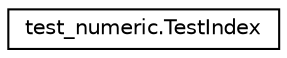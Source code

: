 digraph "Graphical Class Hierarchy"
{
 // LATEX_PDF_SIZE
  edge [fontname="Helvetica",fontsize="10",labelfontname="Helvetica",labelfontsize="10"];
  node [fontname="Helvetica",fontsize="10",shape=record];
  rankdir="LR";
  Node0 [label="test_numeric.TestIndex",height=0.2,width=0.4,color="black", fillcolor="white", style="filled",URL="$classtest__numeric_1_1TestIndex.html",tooltip=" "];
}
